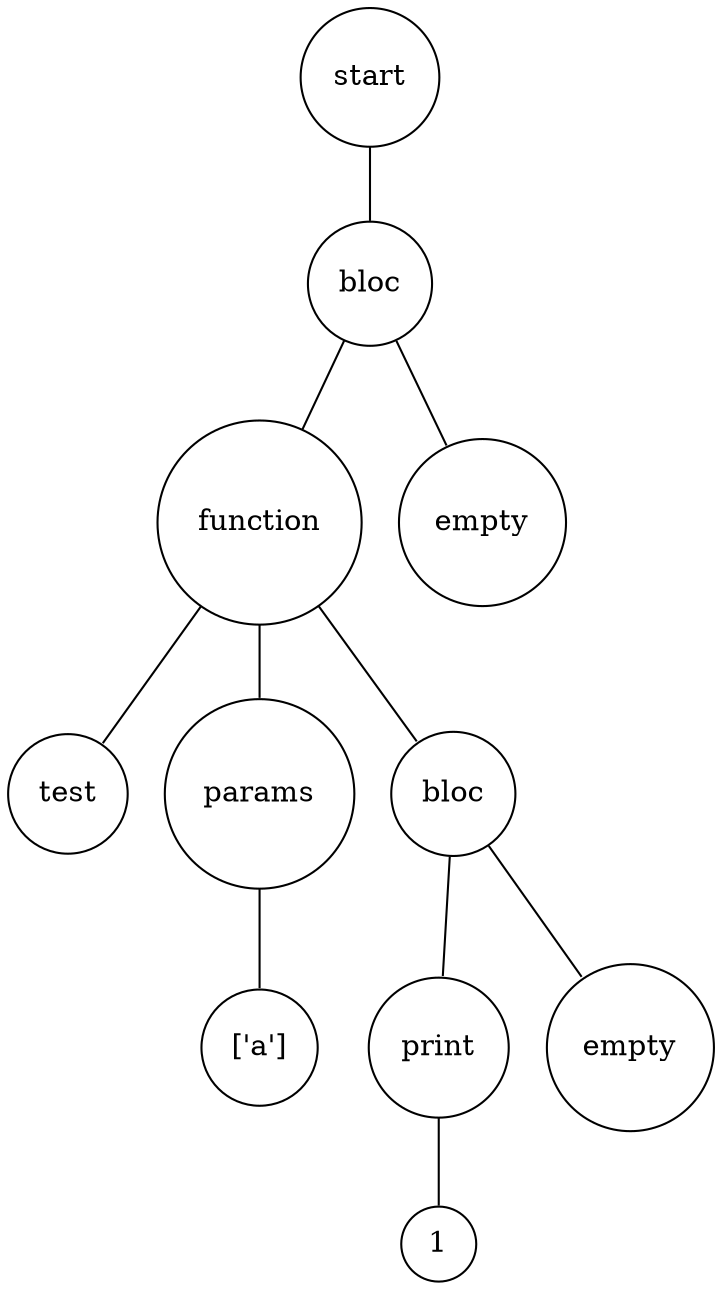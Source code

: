 digraph {
	node [shape=circle]
	"a4d6ef4f-655c-4dce-96ca-69905b32e24e" [label=start]
	"c825f318-dc47-4e60-b87d-ae631531c35c" [label=bloc]
	"858588de-ff46-4957-8678-a8ff1ba1ce66" [label=function]
	"438c6923-6249-4bf6-ab16-4ceb3db7f9f4" [label=test]
	"858588de-ff46-4957-8678-a8ff1ba1ce66" -> "438c6923-6249-4bf6-ab16-4ceb3db7f9f4" [arrowsize=0]
	"fe435f8c-71c2-41c5-96bb-fe6e678d305e" [label=params]
	"10c3ab8f-c4d1-4e78-8ea9-630fc42cdfe6" [label="['a']"]
	"fe435f8c-71c2-41c5-96bb-fe6e678d305e" -> "10c3ab8f-c4d1-4e78-8ea9-630fc42cdfe6" [arrowsize=0]
	"858588de-ff46-4957-8678-a8ff1ba1ce66" -> "fe435f8c-71c2-41c5-96bb-fe6e678d305e" [arrowsize=0]
	"51122bc5-897f-461a-b0e5-13803f1ada52" [label=bloc]
	"1cda0fec-035d-445e-86a4-8ebeb74e42c8" [label=print]
	"b985d959-5ce8-4387-8c5f-6953c655da17" [label=1]
	"1cda0fec-035d-445e-86a4-8ebeb74e42c8" -> "b985d959-5ce8-4387-8c5f-6953c655da17" [arrowsize=0]
	"51122bc5-897f-461a-b0e5-13803f1ada52" -> "1cda0fec-035d-445e-86a4-8ebeb74e42c8" [arrowsize=0]
	"1997f6b1-f2d9-4b91-8962-b65f64fd04aa" [label=empty]
	"51122bc5-897f-461a-b0e5-13803f1ada52" -> "1997f6b1-f2d9-4b91-8962-b65f64fd04aa" [arrowsize=0]
	"858588de-ff46-4957-8678-a8ff1ba1ce66" -> "51122bc5-897f-461a-b0e5-13803f1ada52" [arrowsize=0]
	"c825f318-dc47-4e60-b87d-ae631531c35c" -> "858588de-ff46-4957-8678-a8ff1ba1ce66" [arrowsize=0]
	"888b7686-56a0-4489-87a6-5fa44639dbdf" [label=empty]
	"c825f318-dc47-4e60-b87d-ae631531c35c" -> "888b7686-56a0-4489-87a6-5fa44639dbdf" [arrowsize=0]
	"a4d6ef4f-655c-4dce-96ca-69905b32e24e" -> "c825f318-dc47-4e60-b87d-ae631531c35c" [arrowsize=0]
}
